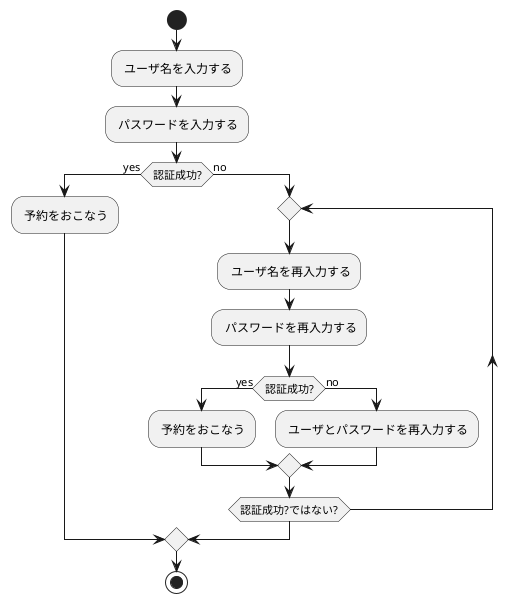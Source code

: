 @startuml
start
: ユーザ名を入力する;
: パスワードを入力する;
if (認証成功?) then(yes)
    : 予約をおこなう;
else (no)
   repeat
        : ユーザ名を再入力する;
        : パスワードを再入力する;
        if (認証成功?) then(yes)
            : 予約をおこなう;
        else (no)
            : ユーザとパスワードを再入力する;
        endif
    repeat while (認証成功?ではない?)
endif

stop


@enduml

